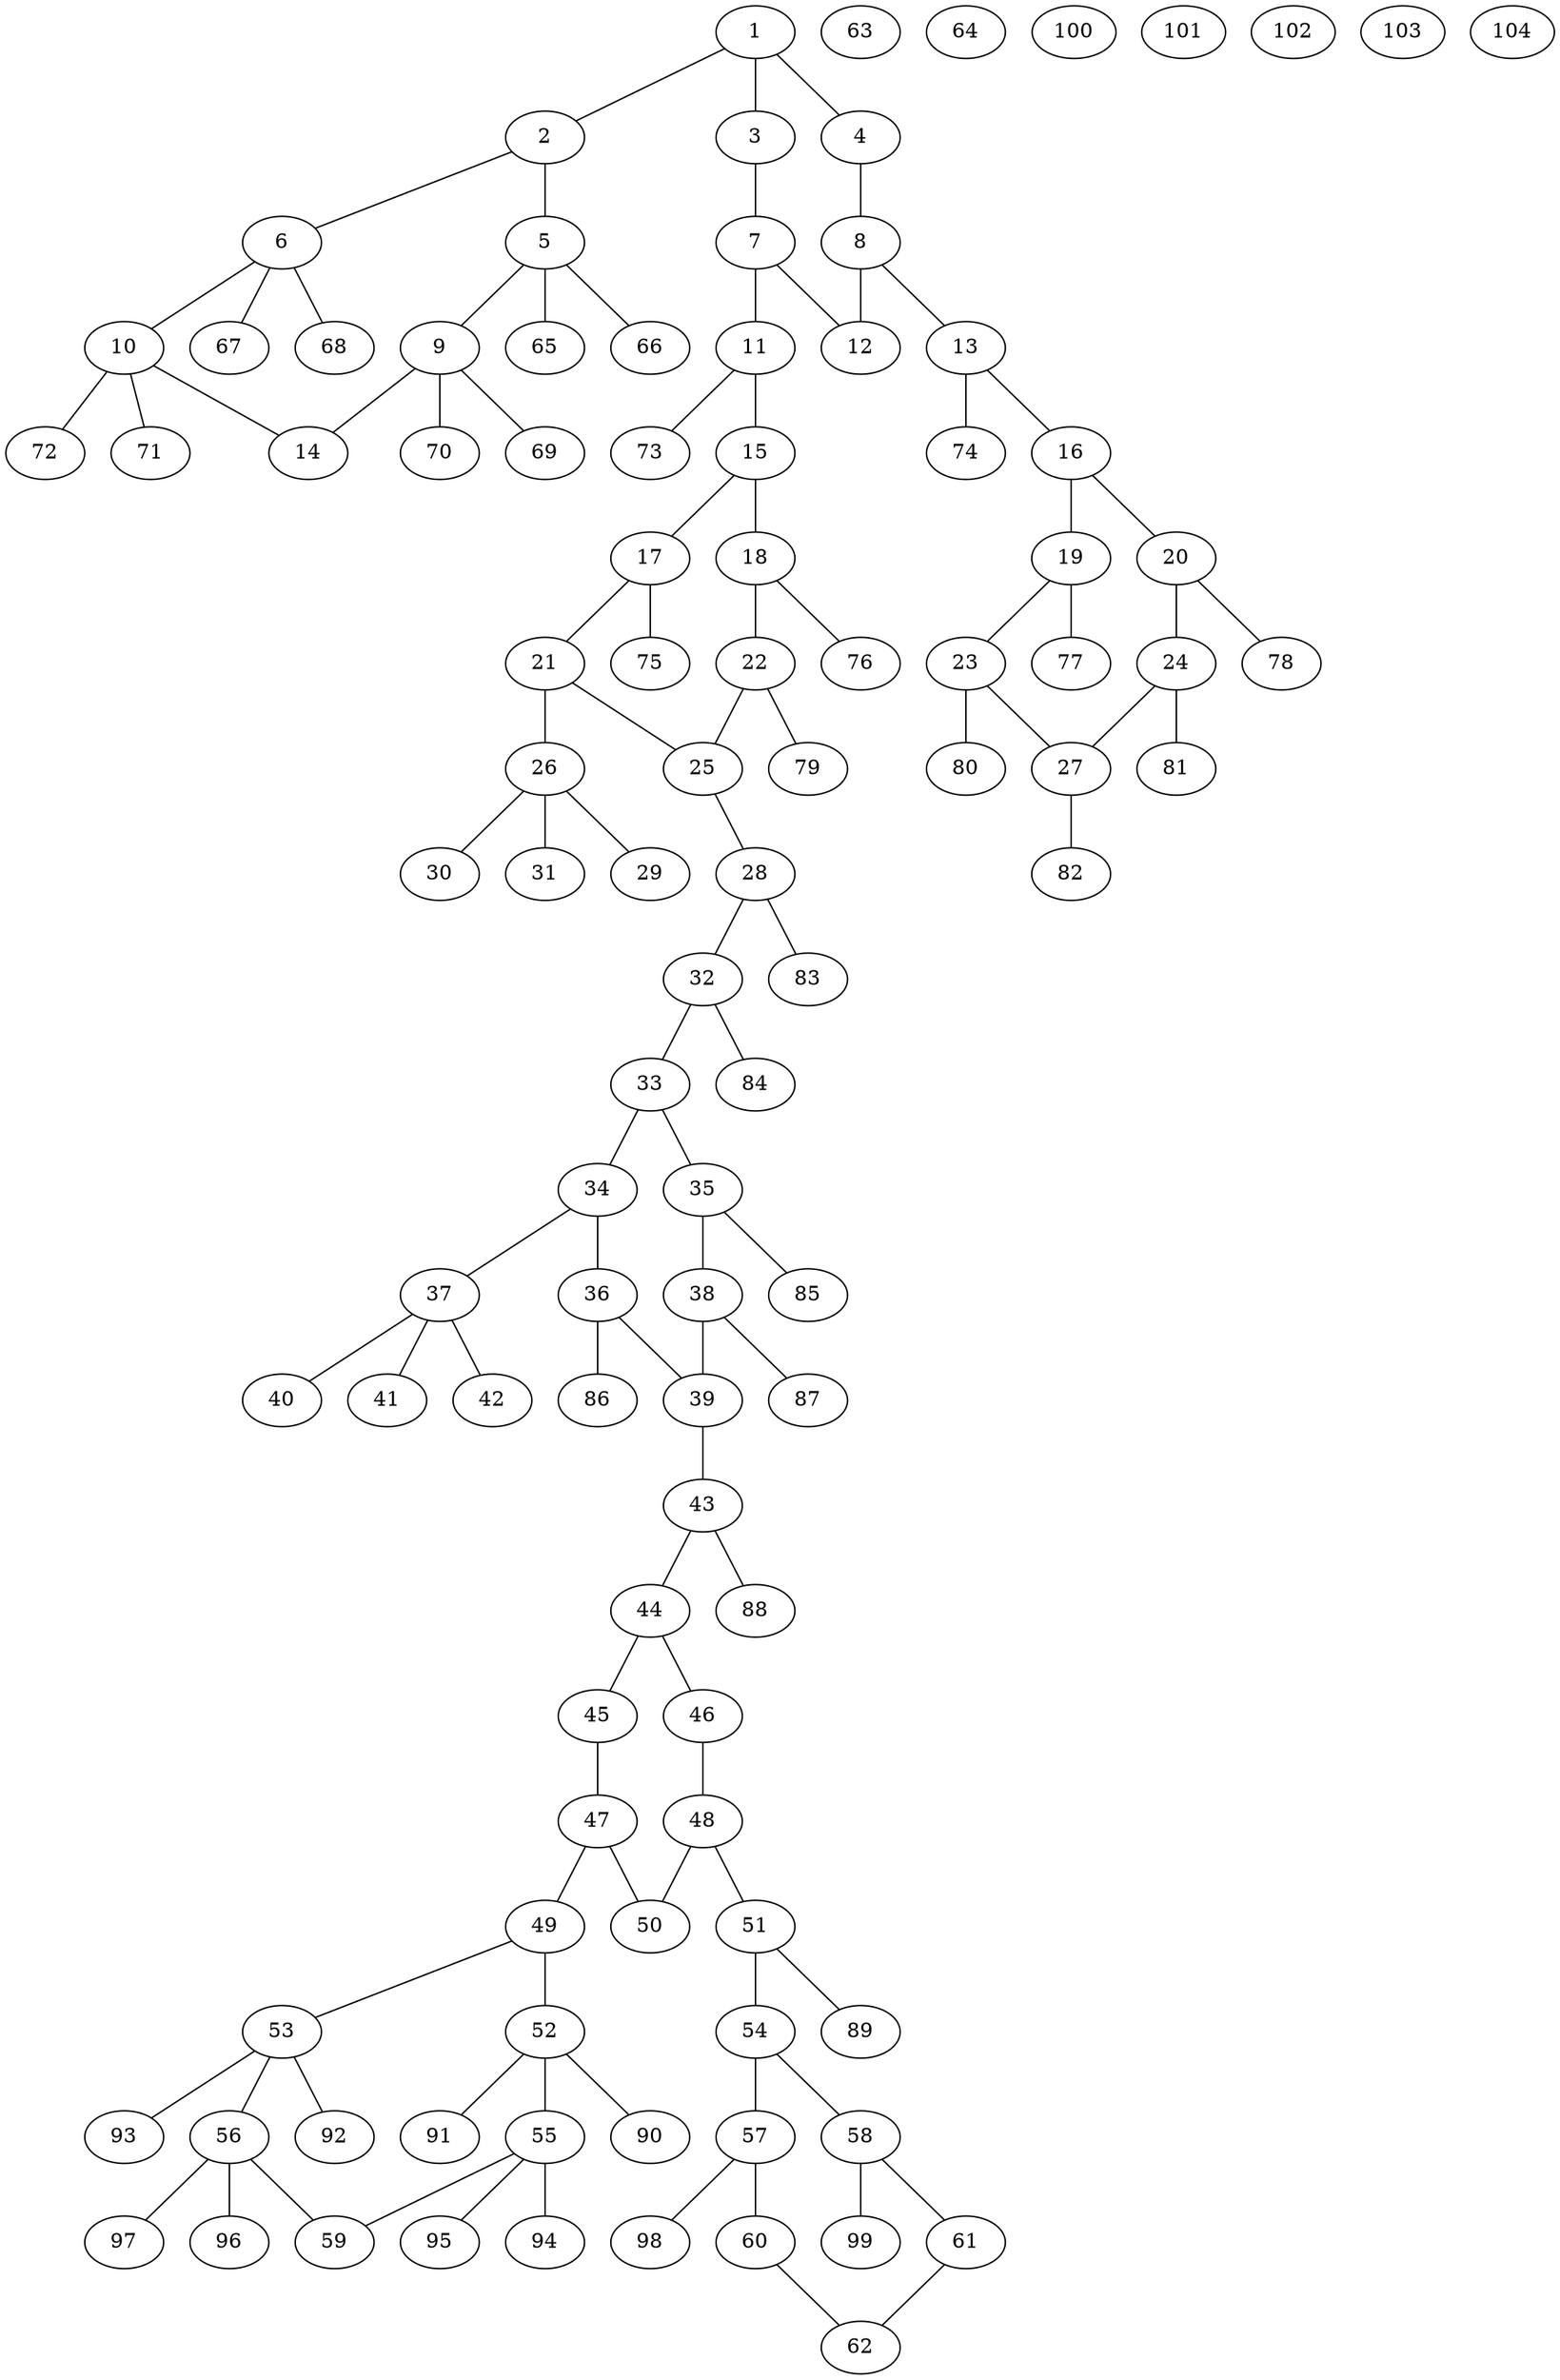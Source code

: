 graph molecule_2151 {
	1	 [chem=C];
	2	 [chem=N];
	1 -- 2	 [valence=1];
	3	 [chem=N];
	1 -- 3	 [valence=2];
	4	 [chem=N];
	1 -- 4	 [valence=1];
	5	 [chem=C];
	2 -- 5	 [valence=1];
	6	 [chem=C];
	2 -- 6	 [valence=1];
	7	 [chem=C];
	3 -- 7	 [valence=1];
	8	 [chem=C];
	4 -- 8	 [valence=2];
	9	 [chem=C];
	5 -- 9	 [valence=1];
	65	 [chem=H];
	5 -- 65	 [valence=1];
	66	 [chem=H];
	5 -- 66	 [valence=1];
	10	 [chem=C];
	6 -- 10	 [valence=1];
	67	 [chem=H];
	6 -- 67	 [valence=1];
	68	 [chem=H];
	6 -- 68	 [valence=1];
	11	 [chem=N];
	7 -- 11	 [valence=1];
	12	 [chem=N];
	7 -- 12	 [valence=2];
	8 -- 12	 [valence=1];
	13	 [chem=N];
	8 -- 13	 [valence=1];
	14	 [chem=O];
	9 -- 14	 [valence=1];
	69	 [chem=H];
	9 -- 69	 [valence=1];
	70	 [chem=H];
	9 -- 70	 [valence=1];
	10 -- 14	 [valence=1];
	71	 [chem=H];
	10 -- 71	 [valence=1];
	72	 [chem=H];
	10 -- 72	 [valence=1];
	15	 [chem=C];
	11 -- 15	 [valence=1];
	73	 [chem=H];
	11 -- 73	 [valence=1];
	16	 [chem=C];
	13 -- 16	 [valence=1];
	74	 [chem=H];
	13 -- 74	 [valence=1];
	17	 [chem=C];
	15 -- 17	 [valence=1];
	18	 [chem=C];
	15 -- 18	 [valence=2];
	19	 [chem=C];
	16 -- 19	 [valence=2];
	20	 [chem=C];
	16 -- 20	 [valence=1];
	21	 [chem=C];
	17 -- 21	 [valence=2];
	75	 [chem=H];
	17 -- 75	 [valence=1];
	22	 [chem=C];
	18 -- 22	 [valence=1];
	76	 [chem=H];
	18 -- 76	 [valence=1];
	23	 [chem=C];
	19 -- 23	 [valence=1];
	77	 [chem=H];
	19 -- 77	 [valence=1];
	24	 [chem=C];
	20 -- 24	 [valence=2];
	78	 [chem=H];
	20 -- 78	 [valence=1];
	25	 [chem=C];
	21 -- 25	 [valence=1];
	26	 [chem=S];
	21 -- 26	 [valence=1];
	22 -- 25	 [valence=2];
	79	 [chem=H];
	22 -- 79	 [valence=1];
	27	 [chem=C];
	23 -- 27	 [valence=2];
	80	 [chem=H];
	23 -- 80	 [valence=1];
	24 -- 27	 [valence=1];
	81	 [chem=H];
	24 -- 81	 [valence=1];
	28	 [chem=C];
	25 -- 28	 [valence=1];
	29	 [chem=O];
	26 -- 29	 [valence=2];
	30	 [chem=O];
	26 -- 30	 [valence=2];
	31	 [chem=O];
	26 -- 31	 [valence=1];
	82	 [chem=H];
	27 -- 82	 [valence=1];
	32	 [chem=C];
	28 -- 32	 [valence=2];
	83	 [chem=H];
	28 -- 83	 [valence=1];
	33	 [chem=C];
	32 -- 33	 [valence=1];
	84	 [chem=H];
	32 -- 84	 [valence=1];
	34	 [chem=C];
	33 -- 34	 [valence=1];
	35	 [chem=C];
	33 -- 35	 [valence=2];
	36	 [chem=C];
	34 -- 36	 [valence=2];
	37	 [chem=S];
	34 -- 37	 [valence=1];
	38	 [chem=C];
	35 -- 38	 [valence=1];
	85	 [chem=H];
	35 -- 85	 [valence=1];
	39	 [chem=C];
	36 -- 39	 [valence=1];
	86	 [chem=H];
	36 -- 86	 [valence=1];
	40	 [chem=O];
	37 -- 40	 [valence=2];
	41	 [chem=O];
	37 -- 41	 [valence=2];
	42	 [chem=O];
	37 -- 42	 [valence=1];
	38 -- 39	 [valence=2];
	87	 [chem=H];
	38 -- 87	 [valence=1];
	43	 [chem=N];
	39 -- 43	 [valence=1];
	44	 [chem=C];
	43 -- 44	 [valence=1];
	88	 [chem=H];
	43 -- 88	 [valence=1];
	45	 [chem=N];
	44 -- 45	 [valence=1];
	46	 [chem=N];
	44 -- 46	 [valence=2];
	47	 [chem=C];
	45 -- 47	 [valence=2];
	48	 [chem=C];
	46 -- 48	 [valence=1];
	49	 [chem=N];
	47 -- 49	 [valence=1];
	50	 [chem=N];
	47 -- 50	 [valence=1];
	48 -- 50	 [valence=2];
	51	 [chem=N];
	48 -- 51	 [valence=1];
	52	 [chem=C];
	49 -- 52	 [valence=1];
	53	 [chem=C];
	49 -- 53	 [valence=1];
	54	 [chem=C];
	51 -- 54	 [valence=1];
	89	 [chem=H];
	51 -- 89	 [valence=1];
	55	 [chem=C];
	52 -- 55	 [valence=1];
	90	 [chem=H];
	52 -- 90	 [valence=1];
	91	 [chem=H];
	52 -- 91	 [valence=1];
	56	 [chem=C];
	53 -- 56	 [valence=1];
	92	 [chem=H];
	53 -- 92	 [valence=1];
	93	 [chem=H];
	53 -- 93	 [valence=1];
	57	 [chem=C];
	54 -- 57	 [valence=1];
	58	 [chem=C];
	54 -- 58	 [valence=2];
	59	 [chem=O];
	55 -- 59	 [valence=1];
	94	 [chem=H];
	55 -- 94	 [valence=1];
	95	 [chem=H];
	55 -- 95	 [valence=1];
	56 -- 59	 [valence=1];
	96	 [chem=H];
	56 -- 96	 [valence=1];
	97	 [chem=H];
	56 -- 97	 [valence=1];
	60	 [chem=C];
	57 -- 60	 [valence=2];
	98	 [chem=H];
	57 -- 98	 [valence=1];
	61	 [chem=C];
	58 -- 61	 [valence=1];
	99	 [chem=H];
	58 -- 99	 [valence=1];
	62	 [chem=C];
	60 -- 62	 [valence=1];
	61 -- 62	 [valence=2];
	63	 [chem=Na];
	64	 [chem=Na];
	100	 [chem=H];
	101	 [chem=H];
	102	 [chem=H];
	103	 [chem=H];
	104	 [chem=H];
}
